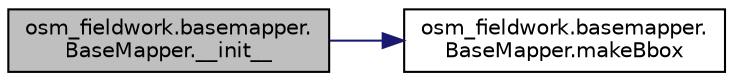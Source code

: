 digraph "osm_fieldwork.basemapper.BaseMapper.__init__"
{
 // LATEX_PDF_SIZE
  edge [fontname="Helvetica",fontsize="10",labelfontname="Helvetica",labelfontsize="10"];
  node [fontname="Helvetica",fontsize="10",shape=record];
  rankdir="LR";
  Node1 [label="osm_fieldwork.basemapper.\lBaseMapper.__init__",height=0.2,width=0.4,color="black", fillcolor="grey75", style="filled", fontcolor="black",tooltip=" "];
  Node1 -> Node2 [color="midnightblue",fontsize="10",style="solid",fontname="Helvetica"];
  Node2 [label="osm_fieldwork.basemapper.\lBaseMapper.makeBbox",height=0.2,width=0.4,color="black", fillcolor="white", style="filled",URL="$classosm__fieldwork_1_1basemapper_1_1BaseMapper.html#a3e20b235015aeeca0a5804408204b28b",tooltip=" "];
}
